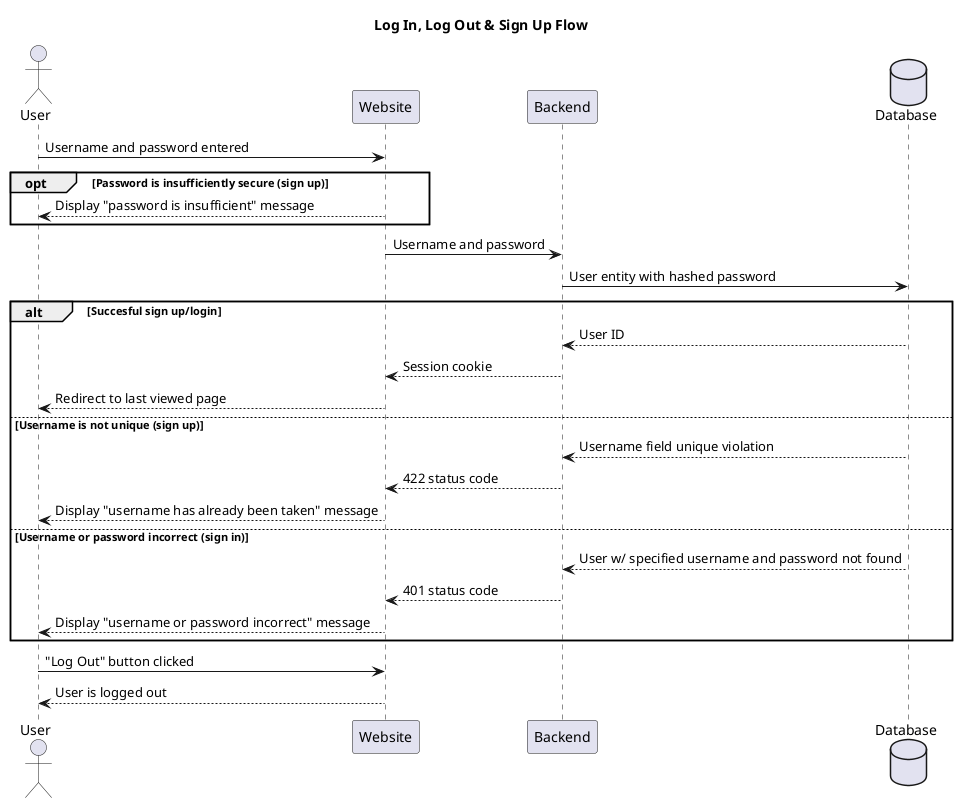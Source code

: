 @startuml
title Log In, Log Out & Sign Up Flow

actor User
participant Website 
participant Backend
database Database

User -> Website: Username and password entered
opt Password is insufficiently secure (sign up)
    Website --> User: Display "password is insufficient" message
end

Website -> Backend: Username and password
Backend -> Database: User entity with hashed password

alt Succesful sign up/login
    Database --> Backend: User ID
    Backend --> Website: Session cookie
    Website --> User: Redirect to last viewed page
else Username is not unique (sign up)
    Database --> Backend: Username field unique violation
    Backend --> Website: 422 status code
    Website --> User: Display "username has already been taken" message
else Username or password incorrect (sign in)
    Database --> Backend: User w/ specified username and password not found
    Backend --> Website: 401 status code
    Website --> User: Display "username or password incorrect" message
end

User -> Website: "Log Out" button clicked
Website --> User: User is logged out

@enduml